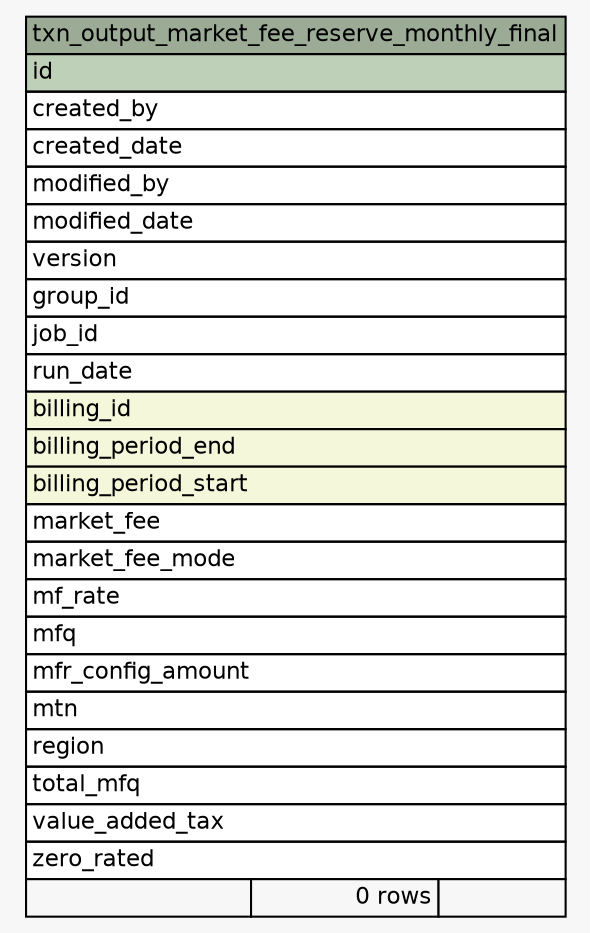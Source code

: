 // dot 2.36.0 on Mac OS X 10.12.5
// SchemaSpy rev 590
digraph "txn_output_market_fee_reserve_monthly_final" {
  graph [
    rankdir="RL"
    bgcolor="#f7f7f7"
    nodesep="0.18"
    ranksep="0.46"
    fontname="Helvetica"
    fontsize="11"
  ];
  node [
    fontname="Helvetica"
    fontsize="11"
    shape="plaintext"
  ];
  edge [
    arrowsize="0.8"
  ];
  "txn_output_market_fee_reserve_monthly_final" [
    label=<
    <TABLE BORDER="0" CELLBORDER="1" CELLSPACING="0" BGCOLOR="#ffffff">
      <TR><TD COLSPAN="3" BGCOLOR="#9bab96" ALIGN="CENTER">txn_output_market_fee_reserve_monthly_final</TD></TR>
      <TR><TD PORT="id" COLSPAN="3" BGCOLOR="#bed1b8" ALIGN="LEFT">id</TD></TR>
      <TR><TD PORT="created_by" COLSPAN="3" ALIGN="LEFT">created_by</TD></TR>
      <TR><TD PORT="created_date" COLSPAN="3" ALIGN="LEFT">created_date</TD></TR>
      <TR><TD PORT="modified_by" COLSPAN="3" ALIGN="LEFT">modified_by</TD></TR>
      <TR><TD PORT="modified_date" COLSPAN="3" ALIGN="LEFT">modified_date</TD></TR>
      <TR><TD PORT="version" COLSPAN="3" ALIGN="LEFT">version</TD></TR>
      <TR><TD PORT="group_id" COLSPAN="3" ALIGN="LEFT">group_id</TD></TR>
      <TR><TD PORT="job_id" COLSPAN="3" ALIGN="LEFT">job_id</TD></TR>
      <TR><TD PORT="run_date" COLSPAN="3" ALIGN="LEFT">run_date</TD></TR>
      <TR><TD PORT="billing_id" COLSPAN="3" BGCOLOR="#f4f7da" ALIGN="LEFT">billing_id</TD></TR>
      <TR><TD PORT="billing_period_end" COLSPAN="3" BGCOLOR="#f4f7da" ALIGN="LEFT">billing_period_end</TD></TR>
      <TR><TD PORT="billing_period_start" COLSPAN="3" BGCOLOR="#f4f7da" ALIGN="LEFT">billing_period_start</TD></TR>
      <TR><TD PORT="market_fee" COLSPAN="3" ALIGN="LEFT">market_fee</TD></TR>
      <TR><TD PORT="market_fee_mode" COLSPAN="3" ALIGN="LEFT">market_fee_mode</TD></TR>
      <TR><TD PORT="mf_rate" COLSPAN="3" ALIGN="LEFT">mf_rate</TD></TR>
      <TR><TD PORT="mfq" COLSPAN="3" ALIGN="LEFT">mfq</TD></TR>
      <TR><TD PORT="mfr_config_amount" COLSPAN="3" ALIGN="LEFT">mfr_config_amount</TD></TR>
      <TR><TD PORT="mtn" COLSPAN="3" ALIGN="LEFT">mtn</TD></TR>
      <TR><TD PORT="region" COLSPAN="3" ALIGN="LEFT">region</TD></TR>
      <TR><TD PORT="total_mfq" COLSPAN="3" ALIGN="LEFT">total_mfq</TD></TR>
      <TR><TD PORT="value_added_tax" COLSPAN="3" ALIGN="LEFT">value_added_tax</TD></TR>
      <TR><TD PORT="zero_rated" COLSPAN="3" ALIGN="LEFT">zero_rated</TD></TR>
      <TR><TD ALIGN="LEFT" BGCOLOR="#f7f7f7">  </TD><TD ALIGN="RIGHT" BGCOLOR="#f7f7f7">0 rows</TD><TD ALIGN="RIGHT" BGCOLOR="#f7f7f7">  </TD></TR>
    </TABLE>>
    URL="tables/txn_output_market_fee_reserve_monthly_final.html"
    tooltip="txn_output_market_fee_reserve_monthly_final"
  ];
}
